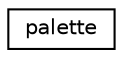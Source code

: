 digraph "Graphical Class Hierarchy"
{
 // LATEX_PDF_SIZE
  edge [fontname="Helvetica",fontsize="10",labelfontname="Helvetica",labelfontsize="10"];
  node [fontname="Helvetica",fontsize="10",shape=record];
  rankdir="LR";
  Node0 [label="palette",height=0.2,width=0.4,color="black", fillcolor="white", style="filled",URL="$classpalette.html",tooltip="8bpp palette class."];
}
